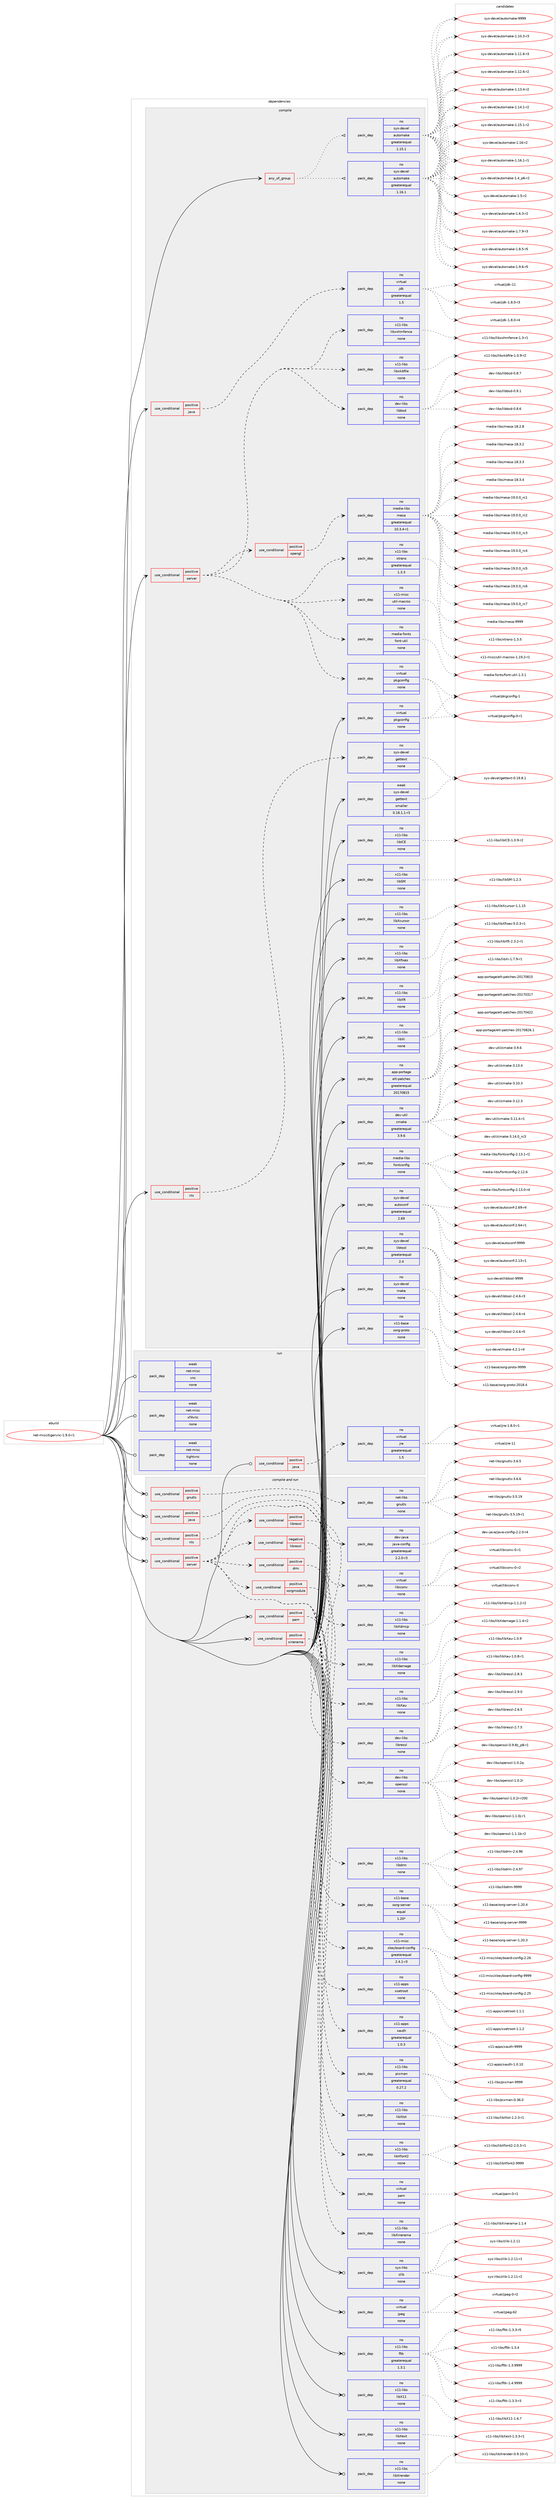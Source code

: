 digraph prolog {

# *************
# Graph options
# *************

newrank=true;
concentrate=true;
compound=true;
graph [rankdir=LR,fontname=Helvetica,fontsize=10,ranksep=1.5];#, ranksep=2.5, nodesep=0.2];
edge  [arrowhead=vee];
node  [fontname=Helvetica,fontsize=10];

# **********
# The ebuild
# **********

subgraph cluster_leftcol {
color=gray;
rank=same;
label=<<i>ebuild</i>>;
id [label="net-misc/tigervnc-1.9.0-r1", color=red, width=4, href="../net-misc/tigervnc-1.9.0-r1.svg"];
}

# ****************
# The dependencies
# ****************

subgraph cluster_midcol {
color=gray;
label=<<i>dependencies</i>>;
subgraph cluster_compile {
fillcolor="#eeeeee";
style=filled;
label=<<i>compile</i>>;
subgraph any26483 {
dependency1673205 [label=<<TABLE BORDER="0" CELLBORDER="1" CELLSPACING="0" CELLPADDING="4"><TR><TD CELLPADDING="10">any_of_group</TD></TR></TABLE>>, shape=none, color=red];subgraph pack1196378 {
dependency1673206 [label=<<TABLE BORDER="0" CELLBORDER="1" CELLSPACING="0" CELLPADDING="4" WIDTH="220"><TR><TD ROWSPAN="6" CELLPADDING="30">pack_dep</TD></TR><TR><TD WIDTH="110">no</TD></TR><TR><TD>sys-devel</TD></TR><TR><TD>automake</TD></TR><TR><TD>greaterequal</TD></TR><TR><TD>1.16.1</TD></TR></TABLE>>, shape=none, color=blue];
}
dependency1673205:e -> dependency1673206:w [weight=20,style="dotted",arrowhead="oinv"];
subgraph pack1196379 {
dependency1673207 [label=<<TABLE BORDER="0" CELLBORDER="1" CELLSPACING="0" CELLPADDING="4" WIDTH="220"><TR><TD ROWSPAN="6" CELLPADDING="30">pack_dep</TD></TR><TR><TD WIDTH="110">no</TD></TR><TR><TD>sys-devel</TD></TR><TR><TD>automake</TD></TR><TR><TD>greaterequal</TD></TR><TR><TD>1.15.1</TD></TR></TABLE>>, shape=none, color=blue];
}
dependency1673205:e -> dependency1673207:w [weight=20,style="dotted",arrowhead="oinv"];
}
id:e -> dependency1673205:w [weight=20,style="solid",arrowhead="vee"];
subgraph cond449514 {
dependency1673208 [label=<<TABLE BORDER="0" CELLBORDER="1" CELLSPACING="0" CELLPADDING="4"><TR><TD ROWSPAN="3" CELLPADDING="10">use_conditional</TD></TR><TR><TD>positive</TD></TR><TR><TD>java</TD></TR></TABLE>>, shape=none, color=red];
subgraph pack1196380 {
dependency1673209 [label=<<TABLE BORDER="0" CELLBORDER="1" CELLSPACING="0" CELLPADDING="4" WIDTH="220"><TR><TD ROWSPAN="6" CELLPADDING="30">pack_dep</TD></TR><TR><TD WIDTH="110">no</TD></TR><TR><TD>virtual</TD></TR><TR><TD>jdk</TD></TR><TR><TD>greaterequal</TD></TR><TR><TD>1.5</TD></TR></TABLE>>, shape=none, color=blue];
}
dependency1673208:e -> dependency1673209:w [weight=20,style="dashed",arrowhead="vee"];
}
id:e -> dependency1673208:w [weight=20,style="solid",arrowhead="vee"];
subgraph cond449515 {
dependency1673210 [label=<<TABLE BORDER="0" CELLBORDER="1" CELLSPACING="0" CELLPADDING="4"><TR><TD ROWSPAN="3" CELLPADDING="10">use_conditional</TD></TR><TR><TD>positive</TD></TR><TR><TD>nls</TD></TR></TABLE>>, shape=none, color=red];
subgraph pack1196381 {
dependency1673211 [label=<<TABLE BORDER="0" CELLBORDER="1" CELLSPACING="0" CELLPADDING="4" WIDTH="220"><TR><TD ROWSPAN="6" CELLPADDING="30">pack_dep</TD></TR><TR><TD WIDTH="110">no</TD></TR><TR><TD>sys-devel</TD></TR><TR><TD>gettext</TD></TR><TR><TD>none</TD></TR><TR><TD></TD></TR></TABLE>>, shape=none, color=blue];
}
dependency1673210:e -> dependency1673211:w [weight=20,style="dashed",arrowhead="vee"];
}
id:e -> dependency1673210:w [weight=20,style="solid",arrowhead="vee"];
subgraph cond449516 {
dependency1673212 [label=<<TABLE BORDER="0" CELLBORDER="1" CELLSPACING="0" CELLPADDING="4"><TR><TD ROWSPAN="3" CELLPADDING="10">use_conditional</TD></TR><TR><TD>positive</TD></TR><TR><TD>server</TD></TR></TABLE>>, shape=none, color=red];
subgraph pack1196382 {
dependency1673213 [label=<<TABLE BORDER="0" CELLBORDER="1" CELLSPACING="0" CELLPADDING="4" WIDTH="220"><TR><TD ROWSPAN="6" CELLPADDING="30">pack_dep</TD></TR><TR><TD WIDTH="110">no</TD></TR><TR><TD>dev-libs</TD></TR><TR><TD>libbsd</TD></TR><TR><TD>none</TD></TR><TR><TD></TD></TR></TABLE>>, shape=none, color=blue];
}
dependency1673212:e -> dependency1673213:w [weight=20,style="dashed",arrowhead="vee"];
subgraph pack1196383 {
dependency1673214 [label=<<TABLE BORDER="0" CELLBORDER="1" CELLSPACING="0" CELLPADDING="4" WIDTH="220"><TR><TD ROWSPAN="6" CELLPADDING="30">pack_dep</TD></TR><TR><TD WIDTH="110">no</TD></TR><TR><TD>x11-libs</TD></TR><TR><TD>libxkbfile</TD></TR><TR><TD>none</TD></TR><TR><TD></TD></TR></TABLE>>, shape=none, color=blue];
}
dependency1673212:e -> dependency1673214:w [weight=20,style="dashed",arrowhead="vee"];
subgraph pack1196384 {
dependency1673215 [label=<<TABLE BORDER="0" CELLBORDER="1" CELLSPACING="0" CELLPADDING="4" WIDTH="220"><TR><TD ROWSPAN="6" CELLPADDING="30">pack_dep</TD></TR><TR><TD WIDTH="110">no</TD></TR><TR><TD>x11-libs</TD></TR><TR><TD>libxshmfence</TD></TR><TR><TD>none</TD></TR><TR><TD></TD></TR></TABLE>>, shape=none, color=blue];
}
dependency1673212:e -> dependency1673215:w [weight=20,style="dashed",arrowhead="vee"];
subgraph pack1196385 {
dependency1673216 [label=<<TABLE BORDER="0" CELLBORDER="1" CELLSPACING="0" CELLPADDING="4" WIDTH="220"><TR><TD ROWSPAN="6" CELLPADDING="30">pack_dep</TD></TR><TR><TD WIDTH="110">no</TD></TR><TR><TD>virtual</TD></TR><TR><TD>pkgconfig</TD></TR><TR><TD>none</TD></TR><TR><TD></TD></TR></TABLE>>, shape=none, color=blue];
}
dependency1673212:e -> dependency1673216:w [weight=20,style="dashed",arrowhead="vee"];
subgraph pack1196386 {
dependency1673217 [label=<<TABLE BORDER="0" CELLBORDER="1" CELLSPACING="0" CELLPADDING="4" WIDTH="220"><TR><TD ROWSPAN="6" CELLPADDING="30">pack_dep</TD></TR><TR><TD WIDTH="110">no</TD></TR><TR><TD>media-fonts</TD></TR><TR><TD>font-util</TD></TR><TR><TD>none</TD></TR><TR><TD></TD></TR></TABLE>>, shape=none, color=blue];
}
dependency1673212:e -> dependency1673217:w [weight=20,style="dashed",arrowhead="vee"];
subgraph pack1196387 {
dependency1673218 [label=<<TABLE BORDER="0" CELLBORDER="1" CELLSPACING="0" CELLPADDING="4" WIDTH="220"><TR><TD ROWSPAN="6" CELLPADDING="30">pack_dep</TD></TR><TR><TD WIDTH="110">no</TD></TR><TR><TD>x11-misc</TD></TR><TR><TD>util-macros</TD></TR><TR><TD>none</TD></TR><TR><TD></TD></TR></TABLE>>, shape=none, color=blue];
}
dependency1673212:e -> dependency1673218:w [weight=20,style="dashed",arrowhead="vee"];
subgraph pack1196388 {
dependency1673219 [label=<<TABLE BORDER="0" CELLBORDER="1" CELLSPACING="0" CELLPADDING="4" WIDTH="220"><TR><TD ROWSPAN="6" CELLPADDING="30">pack_dep</TD></TR><TR><TD WIDTH="110">no</TD></TR><TR><TD>x11-libs</TD></TR><TR><TD>xtrans</TD></TR><TR><TD>greaterequal</TD></TR><TR><TD>1.3.3</TD></TR></TABLE>>, shape=none, color=blue];
}
dependency1673212:e -> dependency1673219:w [weight=20,style="dashed",arrowhead="vee"];
subgraph cond449517 {
dependency1673220 [label=<<TABLE BORDER="0" CELLBORDER="1" CELLSPACING="0" CELLPADDING="4"><TR><TD ROWSPAN="3" CELLPADDING="10">use_conditional</TD></TR><TR><TD>positive</TD></TR><TR><TD>opengl</TD></TR></TABLE>>, shape=none, color=red];
subgraph pack1196389 {
dependency1673221 [label=<<TABLE BORDER="0" CELLBORDER="1" CELLSPACING="0" CELLPADDING="4" WIDTH="220"><TR><TD ROWSPAN="6" CELLPADDING="30">pack_dep</TD></TR><TR><TD WIDTH="110">no</TD></TR><TR><TD>media-libs</TD></TR><TR><TD>mesa</TD></TR><TR><TD>greaterequal</TD></TR><TR><TD>10.3.4-r1</TD></TR></TABLE>>, shape=none, color=blue];
}
dependency1673220:e -> dependency1673221:w [weight=20,style="dashed",arrowhead="vee"];
}
dependency1673212:e -> dependency1673220:w [weight=20,style="dashed",arrowhead="vee"];
}
id:e -> dependency1673212:w [weight=20,style="solid",arrowhead="vee"];
subgraph pack1196390 {
dependency1673222 [label=<<TABLE BORDER="0" CELLBORDER="1" CELLSPACING="0" CELLPADDING="4" WIDTH="220"><TR><TD ROWSPAN="6" CELLPADDING="30">pack_dep</TD></TR><TR><TD WIDTH="110">no</TD></TR><TR><TD>app-portage</TD></TR><TR><TD>elt-patches</TD></TR><TR><TD>greaterequal</TD></TR><TR><TD>20170815</TD></TR></TABLE>>, shape=none, color=blue];
}
id:e -> dependency1673222:w [weight=20,style="solid",arrowhead="vee"];
subgraph pack1196391 {
dependency1673223 [label=<<TABLE BORDER="0" CELLBORDER="1" CELLSPACING="0" CELLPADDING="4" WIDTH="220"><TR><TD ROWSPAN="6" CELLPADDING="30">pack_dep</TD></TR><TR><TD WIDTH="110">no</TD></TR><TR><TD>dev-util</TD></TR><TR><TD>cmake</TD></TR><TR><TD>greaterequal</TD></TR><TR><TD>3.9.6</TD></TR></TABLE>>, shape=none, color=blue];
}
id:e -> dependency1673223:w [weight=20,style="solid",arrowhead="vee"];
subgraph pack1196392 {
dependency1673224 [label=<<TABLE BORDER="0" CELLBORDER="1" CELLSPACING="0" CELLPADDING="4" WIDTH="220"><TR><TD ROWSPAN="6" CELLPADDING="30">pack_dep</TD></TR><TR><TD WIDTH="110">no</TD></TR><TR><TD>media-libs</TD></TR><TR><TD>fontconfig</TD></TR><TR><TD>none</TD></TR><TR><TD></TD></TR></TABLE>>, shape=none, color=blue];
}
id:e -> dependency1673224:w [weight=20,style="solid",arrowhead="vee"];
subgraph pack1196393 {
dependency1673225 [label=<<TABLE BORDER="0" CELLBORDER="1" CELLSPACING="0" CELLPADDING="4" WIDTH="220"><TR><TD ROWSPAN="6" CELLPADDING="30">pack_dep</TD></TR><TR><TD WIDTH="110">no</TD></TR><TR><TD>sys-devel</TD></TR><TR><TD>autoconf</TD></TR><TR><TD>greaterequal</TD></TR><TR><TD>2.69</TD></TR></TABLE>>, shape=none, color=blue];
}
id:e -> dependency1673225:w [weight=20,style="solid",arrowhead="vee"];
subgraph pack1196394 {
dependency1673226 [label=<<TABLE BORDER="0" CELLBORDER="1" CELLSPACING="0" CELLPADDING="4" WIDTH="220"><TR><TD ROWSPAN="6" CELLPADDING="30">pack_dep</TD></TR><TR><TD WIDTH="110">no</TD></TR><TR><TD>sys-devel</TD></TR><TR><TD>libtool</TD></TR><TR><TD>greaterequal</TD></TR><TR><TD>2.4</TD></TR></TABLE>>, shape=none, color=blue];
}
id:e -> dependency1673226:w [weight=20,style="solid",arrowhead="vee"];
subgraph pack1196395 {
dependency1673227 [label=<<TABLE BORDER="0" CELLBORDER="1" CELLSPACING="0" CELLPADDING="4" WIDTH="220"><TR><TD ROWSPAN="6" CELLPADDING="30">pack_dep</TD></TR><TR><TD WIDTH="110">no</TD></TR><TR><TD>sys-devel</TD></TR><TR><TD>make</TD></TR><TR><TD>none</TD></TR><TR><TD></TD></TR></TABLE>>, shape=none, color=blue];
}
id:e -> dependency1673227:w [weight=20,style="solid",arrowhead="vee"];
subgraph pack1196396 {
dependency1673228 [label=<<TABLE BORDER="0" CELLBORDER="1" CELLSPACING="0" CELLPADDING="4" WIDTH="220"><TR><TD ROWSPAN="6" CELLPADDING="30">pack_dep</TD></TR><TR><TD WIDTH="110">no</TD></TR><TR><TD>virtual</TD></TR><TR><TD>pkgconfig</TD></TR><TR><TD>none</TD></TR><TR><TD></TD></TR></TABLE>>, shape=none, color=blue];
}
id:e -> dependency1673228:w [weight=20,style="solid",arrowhead="vee"];
subgraph pack1196397 {
dependency1673229 [label=<<TABLE BORDER="0" CELLBORDER="1" CELLSPACING="0" CELLPADDING="4" WIDTH="220"><TR><TD ROWSPAN="6" CELLPADDING="30">pack_dep</TD></TR><TR><TD WIDTH="110">no</TD></TR><TR><TD>x11-base</TD></TR><TR><TD>xorg-proto</TD></TR><TR><TD>none</TD></TR><TR><TD></TD></TR></TABLE>>, shape=none, color=blue];
}
id:e -> dependency1673229:w [weight=20,style="solid",arrowhead="vee"];
subgraph pack1196398 {
dependency1673230 [label=<<TABLE BORDER="0" CELLBORDER="1" CELLSPACING="0" CELLPADDING="4" WIDTH="220"><TR><TD ROWSPAN="6" CELLPADDING="30">pack_dep</TD></TR><TR><TD WIDTH="110">no</TD></TR><TR><TD>x11-libs</TD></TR><TR><TD>libICE</TD></TR><TR><TD>none</TD></TR><TR><TD></TD></TR></TABLE>>, shape=none, color=blue];
}
id:e -> dependency1673230:w [weight=20,style="solid",arrowhead="vee"];
subgraph pack1196399 {
dependency1673231 [label=<<TABLE BORDER="0" CELLBORDER="1" CELLSPACING="0" CELLPADDING="4" WIDTH="220"><TR><TD ROWSPAN="6" CELLPADDING="30">pack_dep</TD></TR><TR><TD WIDTH="110">no</TD></TR><TR><TD>x11-libs</TD></TR><TR><TD>libSM</TD></TR><TR><TD>none</TD></TR><TR><TD></TD></TR></TABLE>>, shape=none, color=blue];
}
id:e -> dependency1673231:w [weight=20,style="solid",arrowhead="vee"];
subgraph pack1196400 {
dependency1673232 [label=<<TABLE BORDER="0" CELLBORDER="1" CELLSPACING="0" CELLPADDING="4" WIDTH="220"><TR><TD ROWSPAN="6" CELLPADDING="30">pack_dep</TD></TR><TR><TD WIDTH="110">no</TD></TR><TR><TD>x11-libs</TD></TR><TR><TD>libXcursor</TD></TR><TR><TD>none</TD></TR><TR><TD></TD></TR></TABLE>>, shape=none, color=blue];
}
id:e -> dependency1673232:w [weight=20,style="solid",arrowhead="vee"];
subgraph pack1196401 {
dependency1673233 [label=<<TABLE BORDER="0" CELLBORDER="1" CELLSPACING="0" CELLPADDING="4" WIDTH="220"><TR><TD ROWSPAN="6" CELLPADDING="30">pack_dep</TD></TR><TR><TD WIDTH="110">no</TD></TR><TR><TD>x11-libs</TD></TR><TR><TD>libXfixes</TD></TR><TR><TD>none</TD></TR><TR><TD></TD></TR></TABLE>>, shape=none, color=blue];
}
id:e -> dependency1673233:w [weight=20,style="solid",arrowhead="vee"];
subgraph pack1196402 {
dependency1673234 [label=<<TABLE BORDER="0" CELLBORDER="1" CELLSPACING="0" CELLPADDING="4" WIDTH="220"><TR><TD ROWSPAN="6" CELLPADDING="30">pack_dep</TD></TR><TR><TD WIDTH="110">no</TD></TR><TR><TD>x11-libs</TD></TR><TR><TD>libXft</TD></TR><TR><TD>none</TD></TR><TR><TD></TD></TR></TABLE>>, shape=none, color=blue];
}
id:e -> dependency1673234:w [weight=20,style="solid",arrowhead="vee"];
subgraph pack1196403 {
dependency1673235 [label=<<TABLE BORDER="0" CELLBORDER="1" CELLSPACING="0" CELLPADDING="4" WIDTH="220"><TR><TD ROWSPAN="6" CELLPADDING="30">pack_dep</TD></TR><TR><TD WIDTH="110">no</TD></TR><TR><TD>x11-libs</TD></TR><TR><TD>libXi</TD></TR><TR><TD>none</TD></TR><TR><TD></TD></TR></TABLE>>, shape=none, color=blue];
}
id:e -> dependency1673235:w [weight=20,style="solid",arrowhead="vee"];
subgraph pack1196404 {
dependency1673236 [label=<<TABLE BORDER="0" CELLBORDER="1" CELLSPACING="0" CELLPADDING="4" WIDTH="220"><TR><TD ROWSPAN="6" CELLPADDING="30">pack_dep</TD></TR><TR><TD WIDTH="110">weak</TD></TR><TR><TD>sys-devel</TD></TR><TR><TD>gettext</TD></TR><TR><TD>smaller</TD></TR><TR><TD>0.18.1.1-r3</TD></TR></TABLE>>, shape=none, color=blue];
}
id:e -> dependency1673236:w [weight=20,style="solid",arrowhead="vee"];
}
subgraph cluster_compileandrun {
fillcolor="#eeeeee";
style=filled;
label=<<i>compile and run</i>>;
subgraph cond449518 {
dependency1673237 [label=<<TABLE BORDER="0" CELLBORDER="1" CELLSPACING="0" CELLPADDING="4"><TR><TD ROWSPAN="3" CELLPADDING="10">use_conditional</TD></TR><TR><TD>positive</TD></TR><TR><TD>gnutls</TD></TR></TABLE>>, shape=none, color=red];
subgraph pack1196405 {
dependency1673238 [label=<<TABLE BORDER="0" CELLBORDER="1" CELLSPACING="0" CELLPADDING="4" WIDTH="220"><TR><TD ROWSPAN="6" CELLPADDING="30">pack_dep</TD></TR><TR><TD WIDTH="110">no</TD></TR><TR><TD>net-libs</TD></TR><TR><TD>gnutls</TD></TR><TR><TD>none</TD></TR><TR><TD></TD></TR></TABLE>>, shape=none, color=blue];
}
dependency1673237:e -> dependency1673238:w [weight=20,style="dashed",arrowhead="vee"];
}
id:e -> dependency1673237:w [weight=20,style="solid",arrowhead="odotvee"];
subgraph cond449519 {
dependency1673239 [label=<<TABLE BORDER="0" CELLBORDER="1" CELLSPACING="0" CELLPADDING="4"><TR><TD ROWSPAN="3" CELLPADDING="10">use_conditional</TD></TR><TR><TD>positive</TD></TR><TR><TD>java</TD></TR></TABLE>>, shape=none, color=red];
subgraph pack1196406 {
dependency1673240 [label=<<TABLE BORDER="0" CELLBORDER="1" CELLSPACING="0" CELLPADDING="4" WIDTH="220"><TR><TD ROWSPAN="6" CELLPADDING="30">pack_dep</TD></TR><TR><TD WIDTH="110">no</TD></TR><TR><TD>dev-java</TD></TR><TR><TD>java-config</TD></TR><TR><TD>greaterequal</TD></TR><TR><TD>2.2.0-r3</TD></TR></TABLE>>, shape=none, color=blue];
}
dependency1673239:e -> dependency1673240:w [weight=20,style="dashed",arrowhead="vee"];
}
id:e -> dependency1673239:w [weight=20,style="solid",arrowhead="odotvee"];
subgraph cond449520 {
dependency1673241 [label=<<TABLE BORDER="0" CELLBORDER="1" CELLSPACING="0" CELLPADDING="4"><TR><TD ROWSPAN="3" CELLPADDING="10">use_conditional</TD></TR><TR><TD>positive</TD></TR><TR><TD>nls</TD></TR></TABLE>>, shape=none, color=red];
subgraph pack1196407 {
dependency1673242 [label=<<TABLE BORDER="0" CELLBORDER="1" CELLSPACING="0" CELLPADDING="4" WIDTH="220"><TR><TD ROWSPAN="6" CELLPADDING="30">pack_dep</TD></TR><TR><TD WIDTH="110">no</TD></TR><TR><TD>virtual</TD></TR><TR><TD>libiconv</TD></TR><TR><TD>none</TD></TR><TR><TD></TD></TR></TABLE>>, shape=none, color=blue];
}
dependency1673241:e -> dependency1673242:w [weight=20,style="dashed",arrowhead="vee"];
}
id:e -> dependency1673241:w [weight=20,style="solid",arrowhead="odotvee"];
subgraph cond449521 {
dependency1673243 [label=<<TABLE BORDER="0" CELLBORDER="1" CELLSPACING="0" CELLPADDING="4"><TR><TD ROWSPAN="3" CELLPADDING="10">use_conditional</TD></TR><TR><TD>positive</TD></TR><TR><TD>pam</TD></TR></TABLE>>, shape=none, color=red];
subgraph pack1196408 {
dependency1673244 [label=<<TABLE BORDER="0" CELLBORDER="1" CELLSPACING="0" CELLPADDING="4" WIDTH="220"><TR><TD ROWSPAN="6" CELLPADDING="30">pack_dep</TD></TR><TR><TD WIDTH="110">no</TD></TR><TR><TD>virtual</TD></TR><TR><TD>pam</TD></TR><TR><TD>none</TD></TR><TR><TD></TD></TR></TABLE>>, shape=none, color=blue];
}
dependency1673243:e -> dependency1673244:w [weight=20,style="dashed",arrowhead="vee"];
}
id:e -> dependency1673243:w [weight=20,style="solid",arrowhead="odotvee"];
subgraph cond449522 {
dependency1673245 [label=<<TABLE BORDER="0" CELLBORDER="1" CELLSPACING="0" CELLPADDING="4"><TR><TD ROWSPAN="3" CELLPADDING="10">use_conditional</TD></TR><TR><TD>positive</TD></TR><TR><TD>server</TD></TR></TABLE>>, shape=none, color=red];
subgraph pack1196409 {
dependency1673246 [label=<<TABLE BORDER="0" CELLBORDER="1" CELLSPACING="0" CELLPADDING="4" WIDTH="220"><TR><TD ROWSPAN="6" CELLPADDING="30">pack_dep</TD></TR><TR><TD WIDTH="110">no</TD></TR><TR><TD>x11-libs</TD></TR><TR><TD>libXau</TD></TR><TR><TD>none</TD></TR><TR><TD></TD></TR></TABLE>>, shape=none, color=blue];
}
dependency1673245:e -> dependency1673246:w [weight=20,style="dashed",arrowhead="vee"];
subgraph pack1196410 {
dependency1673247 [label=<<TABLE BORDER="0" CELLBORDER="1" CELLSPACING="0" CELLPADDING="4" WIDTH="220"><TR><TD ROWSPAN="6" CELLPADDING="30">pack_dep</TD></TR><TR><TD WIDTH="110">no</TD></TR><TR><TD>x11-libs</TD></TR><TR><TD>libXdamage</TD></TR><TR><TD>none</TD></TR><TR><TD></TD></TR></TABLE>>, shape=none, color=blue];
}
dependency1673245:e -> dependency1673247:w [weight=20,style="dashed",arrowhead="vee"];
subgraph pack1196411 {
dependency1673248 [label=<<TABLE BORDER="0" CELLBORDER="1" CELLSPACING="0" CELLPADDING="4" WIDTH="220"><TR><TD ROWSPAN="6" CELLPADDING="30">pack_dep</TD></TR><TR><TD WIDTH="110">no</TD></TR><TR><TD>x11-libs</TD></TR><TR><TD>libXdmcp</TD></TR><TR><TD>none</TD></TR><TR><TD></TD></TR></TABLE>>, shape=none, color=blue];
}
dependency1673245:e -> dependency1673248:w [weight=20,style="dashed",arrowhead="vee"];
subgraph pack1196412 {
dependency1673249 [label=<<TABLE BORDER="0" CELLBORDER="1" CELLSPACING="0" CELLPADDING="4" WIDTH="220"><TR><TD ROWSPAN="6" CELLPADDING="30">pack_dep</TD></TR><TR><TD WIDTH="110">no</TD></TR><TR><TD>x11-libs</TD></TR><TR><TD>libXfont2</TD></TR><TR><TD>none</TD></TR><TR><TD></TD></TR></TABLE>>, shape=none, color=blue];
}
dependency1673245:e -> dependency1673249:w [weight=20,style="dashed",arrowhead="vee"];
subgraph pack1196413 {
dependency1673250 [label=<<TABLE BORDER="0" CELLBORDER="1" CELLSPACING="0" CELLPADDING="4" WIDTH="220"><TR><TD ROWSPAN="6" CELLPADDING="30">pack_dep</TD></TR><TR><TD WIDTH="110">no</TD></TR><TR><TD>x11-libs</TD></TR><TR><TD>libXtst</TD></TR><TR><TD>none</TD></TR><TR><TD></TD></TR></TABLE>>, shape=none, color=blue];
}
dependency1673245:e -> dependency1673250:w [weight=20,style="dashed",arrowhead="vee"];
subgraph pack1196414 {
dependency1673251 [label=<<TABLE BORDER="0" CELLBORDER="1" CELLSPACING="0" CELLPADDING="4" WIDTH="220"><TR><TD ROWSPAN="6" CELLPADDING="30">pack_dep</TD></TR><TR><TD WIDTH="110">no</TD></TR><TR><TD>x11-libs</TD></TR><TR><TD>pixman</TD></TR><TR><TD>greaterequal</TD></TR><TR><TD>0.27.2</TD></TR></TABLE>>, shape=none, color=blue];
}
dependency1673245:e -> dependency1673251:w [weight=20,style="dashed",arrowhead="vee"];
subgraph pack1196415 {
dependency1673252 [label=<<TABLE BORDER="0" CELLBORDER="1" CELLSPACING="0" CELLPADDING="4" WIDTH="220"><TR><TD ROWSPAN="6" CELLPADDING="30">pack_dep</TD></TR><TR><TD WIDTH="110">no</TD></TR><TR><TD>x11-apps</TD></TR><TR><TD>xauth</TD></TR><TR><TD>greaterequal</TD></TR><TR><TD>1.0.3</TD></TR></TABLE>>, shape=none, color=blue];
}
dependency1673245:e -> dependency1673252:w [weight=20,style="dashed",arrowhead="vee"];
subgraph pack1196416 {
dependency1673253 [label=<<TABLE BORDER="0" CELLBORDER="1" CELLSPACING="0" CELLPADDING="4" WIDTH="220"><TR><TD ROWSPAN="6" CELLPADDING="30">pack_dep</TD></TR><TR><TD WIDTH="110">no</TD></TR><TR><TD>x11-apps</TD></TR><TR><TD>xsetroot</TD></TR><TR><TD>none</TD></TR><TR><TD></TD></TR></TABLE>>, shape=none, color=blue];
}
dependency1673245:e -> dependency1673253:w [weight=20,style="dashed",arrowhead="vee"];
subgraph pack1196417 {
dependency1673254 [label=<<TABLE BORDER="0" CELLBORDER="1" CELLSPACING="0" CELLPADDING="4" WIDTH="220"><TR><TD ROWSPAN="6" CELLPADDING="30">pack_dep</TD></TR><TR><TD WIDTH="110">no</TD></TR><TR><TD>x11-misc</TD></TR><TR><TD>xkeyboard-config</TD></TR><TR><TD>greaterequal</TD></TR><TR><TD>2.4.1-r3</TD></TR></TABLE>>, shape=none, color=blue];
}
dependency1673245:e -> dependency1673254:w [weight=20,style="dashed",arrowhead="vee"];
subgraph cond449523 {
dependency1673255 [label=<<TABLE BORDER="0" CELLBORDER="1" CELLSPACING="0" CELLPADDING="4"><TR><TD ROWSPAN="3" CELLPADDING="10">use_conditional</TD></TR><TR><TD>positive</TD></TR><TR><TD>xorgmodule</TD></TR></TABLE>>, shape=none, color=red];
subgraph pack1196418 {
dependency1673256 [label=<<TABLE BORDER="0" CELLBORDER="1" CELLSPACING="0" CELLPADDING="4" WIDTH="220"><TR><TD ROWSPAN="6" CELLPADDING="30">pack_dep</TD></TR><TR><TD WIDTH="110">no</TD></TR><TR><TD>x11-base</TD></TR><TR><TD>xorg-server</TD></TR><TR><TD>equal</TD></TR><TR><TD>1.20*</TD></TR></TABLE>>, shape=none, color=blue];
}
dependency1673255:e -> dependency1673256:w [weight=20,style="dashed",arrowhead="vee"];
}
dependency1673245:e -> dependency1673255:w [weight=20,style="dashed",arrowhead="vee"];
subgraph cond449524 {
dependency1673257 [label=<<TABLE BORDER="0" CELLBORDER="1" CELLSPACING="0" CELLPADDING="4"><TR><TD ROWSPAN="3" CELLPADDING="10">use_conditional</TD></TR><TR><TD>positive</TD></TR><TR><TD>drm</TD></TR></TABLE>>, shape=none, color=red];
subgraph pack1196419 {
dependency1673258 [label=<<TABLE BORDER="0" CELLBORDER="1" CELLSPACING="0" CELLPADDING="4" WIDTH="220"><TR><TD ROWSPAN="6" CELLPADDING="30">pack_dep</TD></TR><TR><TD WIDTH="110">no</TD></TR><TR><TD>x11-libs</TD></TR><TR><TD>libdrm</TD></TR><TR><TD>none</TD></TR><TR><TD></TD></TR></TABLE>>, shape=none, color=blue];
}
dependency1673257:e -> dependency1673258:w [weight=20,style="dashed",arrowhead="vee"];
}
dependency1673245:e -> dependency1673257:w [weight=20,style="dashed",arrowhead="vee"];
subgraph cond449525 {
dependency1673259 [label=<<TABLE BORDER="0" CELLBORDER="1" CELLSPACING="0" CELLPADDING="4"><TR><TD ROWSPAN="3" CELLPADDING="10">use_conditional</TD></TR><TR><TD>negative</TD></TR><TR><TD>libressl</TD></TR></TABLE>>, shape=none, color=red];
subgraph pack1196420 {
dependency1673260 [label=<<TABLE BORDER="0" CELLBORDER="1" CELLSPACING="0" CELLPADDING="4" WIDTH="220"><TR><TD ROWSPAN="6" CELLPADDING="30">pack_dep</TD></TR><TR><TD WIDTH="110">no</TD></TR><TR><TD>dev-libs</TD></TR><TR><TD>openssl</TD></TR><TR><TD>none</TD></TR><TR><TD></TD></TR></TABLE>>, shape=none, color=blue];
}
dependency1673259:e -> dependency1673260:w [weight=20,style="dashed",arrowhead="vee"];
}
dependency1673245:e -> dependency1673259:w [weight=20,style="dashed",arrowhead="vee"];
subgraph cond449526 {
dependency1673261 [label=<<TABLE BORDER="0" CELLBORDER="1" CELLSPACING="0" CELLPADDING="4"><TR><TD ROWSPAN="3" CELLPADDING="10">use_conditional</TD></TR><TR><TD>positive</TD></TR><TR><TD>libressl</TD></TR></TABLE>>, shape=none, color=red];
subgraph pack1196421 {
dependency1673262 [label=<<TABLE BORDER="0" CELLBORDER="1" CELLSPACING="0" CELLPADDING="4" WIDTH="220"><TR><TD ROWSPAN="6" CELLPADDING="30">pack_dep</TD></TR><TR><TD WIDTH="110">no</TD></TR><TR><TD>dev-libs</TD></TR><TR><TD>libressl</TD></TR><TR><TD>none</TD></TR><TR><TD></TD></TR></TABLE>>, shape=none, color=blue];
}
dependency1673261:e -> dependency1673262:w [weight=20,style="dashed",arrowhead="vee"];
}
dependency1673245:e -> dependency1673261:w [weight=20,style="dashed",arrowhead="vee"];
}
id:e -> dependency1673245:w [weight=20,style="solid",arrowhead="odotvee"];
subgraph cond449527 {
dependency1673263 [label=<<TABLE BORDER="0" CELLBORDER="1" CELLSPACING="0" CELLPADDING="4"><TR><TD ROWSPAN="3" CELLPADDING="10">use_conditional</TD></TR><TR><TD>positive</TD></TR><TR><TD>xinerama</TD></TR></TABLE>>, shape=none, color=red];
subgraph pack1196422 {
dependency1673264 [label=<<TABLE BORDER="0" CELLBORDER="1" CELLSPACING="0" CELLPADDING="4" WIDTH="220"><TR><TD ROWSPAN="6" CELLPADDING="30">pack_dep</TD></TR><TR><TD WIDTH="110">no</TD></TR><TR><TD>x11-libs</TD></TR><TR><TD>libXinerama</TD></TR><TR><TD>none</TD></TR><TR><TD></TD></TR></TABLE>>, shape=none, color=blue];
}
dependency1673263:e -> dependency1673264:w [weight=20,style="dashed",arrowhead="vee"];
}
id:e -> dependency1673263:w [weight=20,style="solid",arrowhead="odotvee"];
subgraph pack1196423 {
dependency1673265 [label=<<TABLE BORDER="0" CELLBORDER="1" CELLSPACING="0" CELLPADDING="4" WIDTH="220"><TR><TD ROWSPAN="6" CELLPADDING="30">pack_dep</TD></TR><TR><TD WIDTH="110">no</TD></TR><TR><TD>sys-libs</TD></TR><TR><TD>zlib</TD></TR><TR><TD>none</TD></TR><TR><TD></TD></TR></TABLE>>, shape=none, color=blue];
}
id:e -> dependency1673265:w [weight=20,style="solid",arrowhead="odotvee"];
subgraph pack1196424 {
dependency1673266 [label=<<TABLE BORDER="0" CELLBORDER="1" CELLSPACING="0" CELLPADDING="4" WIDTH="220"><TR><TD ROWSPAN="6" CELLPADDING="30">pack_dep</TD></TR><TR><TD WIDTH="110">no</TD></TR><TR><TD>virtual</TD></TR><TR><TD>jpeg</TD></TR><TR><TD>none</TD></TR><TR><TD></TD></TR></TABLE>>, shape=none, color=blue];
}
id:e -> dependency1673266:w [weight=20,style="solid",arrowhead="odotvee"];
subgraph pack1196425 {
dependency1673267 [label=<<TABLE BORDER="0" CELLBORDER="1" CELLSPACING="0" CELLPADDING="4" WIDTH="220"><TR><TD ROWSPAN="6" CELLPADDING="30">pack_dep</TD></TR><TR><TD WIDTH="110">no</TD></TR><TR><TD>x11-libs</TD></TR><TR><TD>fltk</TD></TR><TR><TD>greaterequal</TD></TR><TR><TD>1.3.1</TD></TR></TABLE>>, shape=none, color=blue];
}
id:e -> dependency1673267:w [weight=20,style="solid",arrowhead="odotvee"];
subgraph pack1196426 {
dependency1673268 [label=<<TABLE BORDER="0" CELLBORDER="1" CELLSPACING="0" CELLPADDING="4" WIDTH="220"><TR><TD ROWSPAN="6" CELLPADDING="30">pack_dep</TD></TR><TR><TD WIDTH="110">no</TD></TR><TR><TD>x11-libs</TD></TR><TR><TD>libX11</TD></TR><TR><TD>none</TD></TR><TR><TD></TD></TR></TABLE>>, shape=none, color=blue];
}
id:e -> dependency1673268:w [weight=20,style="solid",arrowhead="odotvee"];
subgraph pack1196427 {
dependency1673269 [label=<<TABLE BORDER="0" CELLBORDER="1" CELLSPACING="0" CELLPADDING="4" WIDTH="220"><TR><TD ROWSPAN="6" CELLPADDING="30">pack_dep</TD></TR><TR><TD WIDTH="110">no</TD></TR><TR><TD>x11-libs</TD></TR><TR><TD>libXext</TD></TR><TR><TD>none</TD></TR><TR><TD></TD></TR></TABLE>>, shape=none, color=blue];
}
id:e -> dependency1673269:w [weight=20,style="solid",arrowhead="odotvee"];
subgraph pack1196428 {
dependency1673270 [label=<<TABLE BORDER="0" CELLBORDER="1" CELLSPACING="0" CELLPADDING="4" WIDTH="220"><TR><TD ROWSPAN="6" CELLPADDING="30">pack_dep</TD></TR><TR><TD WIDTH="110">no</TD></TR><TR><TD>x11-libs</TD></TR><TR><TD>libXrender</TD></TR><TR><TD>none</TD></TR><TR><TD></TD></TR></TABLE>>, shape=none, color=blue];
}
id:e -> dependency1673270:w [weight=20,style="solid",arrowhead="odotvee"];
}
subgraph cluster_run {
fillcolor="#eeeeee";
style=filled;
label=<<i>run</i>>;
subgraph cond449528 {
dependency1673271 [label=<<TABLE BORDER="0" CELLBORDER="1" CELLSPACING="0" CELLPADDING="4"><TR><TD ROWSPAN="3" CELLPADDING="10">use_conditional</TD></TR><TR><TD>positive</TD></TR><TR><TD>java</TD></TR></TABLE>>, shape=none, color=red];
subgraph pack1196429 {
dependency1673272 [label=<<TABLE BORDER="0" CELLBORDER="1" CELLSPACING="0" CELLPADDING="4" WIDTH="220"><TR><TD ROWSPAN="6" CELLPADDING="30">pack_dep</TD></TR><TR><TD WIDTH="110">no</TD></TR><TR><TD>virtual</TD></TR><TR><TD>jre</TD></TR><TR><TD>greaterequal</TD></TR><TR><TD>1.5</TD></TR></TABLE>>, shape=none, color=blue];
}
dependency1673271:e -> dependency1673272:w [weight=20,style="dashed",arrowhead="vee"];
}
id:e -> dependency1673271:w [weight=20,style="solid",arrowhead="odot"];
subgraph pack1196430 {
dependency1673273 [label=<<TABLE BORDER="0" CELLBORDER="1" CELLSPACING="0" CELLPADDING="4" WIDTH="220"><TR><TD ROWSPAN="6" CELLPADDING="30">pack_dep</TD></TR><TR><TD WIDTH="110">weak</TD></TR><TR><TD>net-misc</TD></TR><TR><TD>tightvnc</TD></TR><TR><TD>none</TD></TR><TR><TD></TD></TR></TABLE>>, shape=none, color=blue];
}
id:e -> dependency1673273:w [weight=20,style="solid",arrowhead="odot"];
subgraph pack1196431 {
dependency1673274 [label=<<TABLE BORDER="0" CELLBORDER="1" CELLSPACING="0" CELLPADDING="4" WIDTH="220"><TR><TD ROWSPAN="6" CELLPADDING="30">pack_dep</TD></TR><TR><TD WIDTH="110">weak</TD></TR><TR><TD>net-misc</TD></TR><TR><TD>vnc</TD></TR><TR><TD>none</TD></TR><TR><TD></TD></TR></TABLE>>, shape=none, color=blue];
}
id:e -> dependency1673274:w [weight=20,style="solid",arrowhead="odot"];
subgraph pack1196432 {
dependency1673275 [label=<<TABLE BORDER="0" CELLBORDER="1" CELLSPACING="0" CELLPADDING="4" WIDTH="220"><TR><TD ROWSPAN="6" CELLPADDING="30">pack_dep</TD></TR><TR><TD WIDTH="110">weak</TD></TR><TR><TD>net-misc</TD></TR><TR><TD>xf4vnc</TD></TR><TR><TD>none</TD></TR><TR><TD></TD></TR></TABLE>>, shape=none, color=blue];
}
id:e -> dependency1673275:w [weight=20,style="solid",arrowhead="odot"];
}
}

# **************
# The candidates
# **************

subgraph cluster_choices {
rank=same;
color=gray;
label=<<i>candidates</i>>;

subgraph choice1196378 {
color=black;
nodesep=1;
choice11512111545100101118101108479711711611110997107101454946494846514511451 [label="sys-devel/automake-1.10.3-r3", color=red, width=4,href="../sys-devel/automake-1.10.3-r3.svg"];
choice11512111545100101118101108479711711611110997107101454946494946544511451 [label="sys-devel/automake-1.11.6-r3", color=red, width=4,href="../sys-devel/automake-1.11.6-r3.svg"];
choice11512111545100101118101108479711711611110997107101454946495046544511450 [label="sys-devel/automake-1.12.6-r2", color=red, width=4,href="../sys-devel/automake-1.12.6-r2.svg"];
choice11512111545100101118101108479711711611110997107101454946495146524511450 [label="sys-devel/automake-1.13.4-r2", color=red, width=4,href="../sys-devel/automake-1.13.4-r2.svg"];
choice11512111545100101118101108479711711611110997107101454946495246494511450 [label="sys-devel/automake-1.14.1-r2", color=red, width=4,href="../sys-devel/automake-1.14.1-r2.svg"];
choice11512111545100101118101108479711711611110997107101454946495346494511450 [label="sys-devel/automake-1.15.1-r2", color=red, width=4,href="../sys-devel/automake-1.15.1-r2.svg"];
choice1151211154510010111810110847971171161111099710710145494649544511450 [label="sys-devel/automake-1.16-r2", color=red, width=4,href="../sys-devel/automake-1.16-r2.svg"];
choice11512111545100101118101108479711711611110997107101454946495446494511449 [label="sys-devel/automake-1.16.1-r1", color=red, width=4,href="../sys-devel/automake-1.16.1-r1.svg"];
choice115121115451001011181011084797117116111109971071014549465295112544511450 [label="sys-devel/automake-1.4_p6-r2", color=red, width=4,href="../sys-devel/automake-1.4_p6-r2.svg"];
choice11512111545100101118101108479711711611110997107101454946534511450 [label="sys-devel/automake-1.5-r2", color=red, width=4,href="../sys-devel/automake-1.5-r2.svg"];
choice115121115451001011181011084797117116111109971071014549465446514511450 [label="sys-devel/automake-1.6.3-r2", color=red, width=4,href="../sys-devel/automake-1.6.3-r2.svg"];
choice115121115451001011181011084797117116111109971071014549465546574511451 [label="sys-devel/automake-1.7.9-r3", color=red, width=4,href="../sys-devel/automake-1.7.9-r3.svg"];
choice115121115451001011181011084797117116111109971071014549465646534511453 [label="sys-devel/automake-1.8.5-r5", color=red, width=4,href="../sys-devel/automake-1.8.5-r5.svg"];
choice115121115451001011181011084797117116111109971071014549465746544511453 [label="sys-devel/automake-1.9.6-r5", color=red, width=4,href="../sys-devel/automake-1.9.6-r5.svg"];
choice115121115451001011181011084797117116111109971071014557575757 [label="sys-devel/automake-9999", color=red, width=4,href="../sys-devel/automake-9999.svg"];
dependency1673206:e -> choice11512111545100101118101108479711711611110997107101454946494846514511451:w [style=dotted,weight="100"];
dependency1673206:e -> choice11512111545100101118101108479711711611110997107101454946494946544511451:w [style=dotted,weight="100"];
dependency1673206:e -> choice11512111545100101118101108479711711611110997107101454946495046544511450:w [style=dotted,weight="100"];
dependency1673206:e -> choice11512111545100101118101108479711711611110997107101454946495146524511450:w [style=dotted,weight="100"];
dependency1673206:e -> choice11512111545100101118101108479711711611110997107101454946495246494511450:w [style=dotted,weight="100"];
dependency1673206:e -> choice11512111545100101118101108479711711611110997107101454946495346494511450:w [style=dotted,weight="100"];
dependency1673206:e -> choice1151211154510010111810110847971171161111099710710145494649544511450:w [style=dotted,weight="100"];
dependency1673206:e -> choice11512111545100101118101108479711711611110997107101454946495446494511449:w [style=dotted,weight="100"];
dependency1673206:e -> choice115121115451001011181011084797117116111109971071014549465295112544511450:w [style=dotted,weight="100"];
dependency1673206:e -> choice11512111545100101118101108479711711611110997107101454946534511450:w [style=dotted,weight="100"];
dependency1673206:e -> choice115121115451001011181011084797117116111109971071014549465446514511450:w [style=dotted,weight="100"];
dependency1673206:e -> choice115121115451001011181011084797117116111109971071014549465546574511451:w [style=dotted,weight="100"];
dependency1673206:e -> choice115121115451001011181011084797117116111109971071014549465646534511453:w [style=dotted,weight="100"];
dependency1673206:e -> choice115121115451001011181011084797117116111109971071014549465746544511453:w [style=dotted,weight="100"];
dependency1673206:e -> choice115121115451001011181011084797117116111109971071014557575757:w [style=dotted,weight="100"];
}
subgraph choice1196379 {
color=black;
nodesep=1;
choice11512111545100101118101108479711711611110997107101454946494846514511451 [label="sys-devel/automake-1.10.3-r3", color=red, width=4,href="../sys-devel/automake-1.10.3-r3.svg"];
choice11512111545100101118101108479711711611110997107101454946494946544511451 [label="sys-devel/automake-1.11.6-r3", color=red, width=4,href="../sys-devel/automake-1.11.6-r3.svg"];
choice11512111545100101118101108479711711611110997107101454946495046544511450 [label="sys-devel/automake-1.12.6-r2", color=red, width=4,href="../sys-devel/automake-1.12.6-r2.svg"];
choice11512111545100101118101108479711711611110997107101454946495146524511450 [label="sys-devel/automake-1.13.4-r2", color=red, width=4,href="../sys-devel/automake-1.13.4-r2.svg"];
choice11512111545100101118101108479711711611110997107101454946495246494511450 [label="sys-devel/automake-1.14.1-r2", color=red, width=4,href="../sys-devel/automake-1.14.1-r2.svg"];
choice11512111545100101118101108479711711611110997107101454946495346494511450 [label="sys-devel/automake-1.15.1-r2", color=red, width=4,href="../sys-devel/automake-1.15.1-r2.svg"];
choice1151211154510010111810110847971171161111099710710145494649544511450 [label="sys-devel/automake-1.16-r2", color=red, width=4,href="../sys-devel/automake-1.16-r2.svg"];
choice11512111545100101118101108479711711611110997107101454946495446494511449 [label="sys-devel/automake-1.16.1-r1", color=red, width=4,href="../sys-devel/automake-1.16.1-r1.svg"];
choice115121115451001011181011084797117116111109971071014549465295112544511450 [label="sys-devel/automake-1.4_p6-r2", color=red, width=4,href="../sys-devel/automake-1.4_p6-r2.svg"];
choice11512111545100101118101108479711711611110997107101454946534511450 [label="sys-devel/automake-1.5-r2", color=red, width=4,href="../sys-devel/automake-1.5-r2.svg"];
choice115121115451001011181011084797117116111109971071014549465446514511450 [label="sys-devel/automake-1.6.3-r2", color=red, width=4,href="../sys-devel/automake-1.6.3-r2.svg"];
choice115121115451001011181011084797117116111109971071014549465546574511451 [label="sys-devel/automake-1.7.9-r3", color=red, width=4,href="../sys-devel/automake-1.7.9-r3.svg"];
choice115121115451001011181011084797117116111109971071014549465646534511453 [label="sys-devel/automake-1.8.5-r5", color=red, width=4,href="../sys-devel/automake-1.8.5-r5.svg"];
choice115121115451001011181011084797117116111109971071014549465746544511453 [label="sys-devel/automake-1.9.6-r5", color=red, width=4,href="../sys-devel/automake-1.9.6-r5.svg"];
choice115121115451001011181011084797117116111109971071014557575757 [label="sys-devel/automake-9999", color=red, width=4,href="../sys-devel/automake-9999.svg"];
dependency1673207:e -> choice11512111545100101118101108479711711611110997107101454946494846514511451:w [style=dotted,weight="100"];
dependency1673207:e -> choice11512111545100101118101108479711711611110997107101454946494946544511451:w [style=dotted,weight="100"];
dependency1673207:e -> choice11512111545100101118101108479711711611110997107101454946495046544511450:w [style=dotted,weight="100"];
dependency1673207:e -> choice11512111545100101118101108479711711611110997107101454946495146524511450:w [style=dotted,weight="100"];
dependency1673207:e -> choice11512111545100101118101108479711711611110997107101454946495246494511450:w [style=dotted,weight="100"];
dependency1673207:e -> choice11512111545100101118101108479711711611110997107101454946495346494511450:w [style=dotted,weight="100"];
dependency1673207:e -> choice1151211154510010111810110847971171161111099710710145494649544511450:w [style=dotted,weight="100"];
dependency1673207:e -> choice11512111545100101118101108479711711611110997107101454946495446494511449:w [style=dotted,weight="100"];
dependency1673207:e -> choice115121115451001011181011084797117116111109971071014549465295112544511450:w [style=dotted,weight="100"];
dependency1673207:e -> choice11512111545100101118101108479711711611110997107101454946534511450:w [style=dotted,weight="100"];
dependency1673207:e -> choice115121115451001011181011084797117116111109971071014549465446514511450:w [style=dotted,weight="100"];
dependency1673207:e -> choice115121115451001011181011084797117116111109971071014549465546574511451:w [style=dotted,weight="100"];
dependency1673207:e -> choice115121115451001011181011084797117116111109971071014549465646534511453:w [style=dotted,weight="100"];
dependency1673207:e -> choice115121115451001011181011084797117116111109971071014549465746544511453:w [style=dotted,weight="100"];
dependency1673207:e -> choice115121115451001011181011084797117116111109971071014557575757:w [style=dotted,weight="100"];
}
subgraph choice1196380 {
color=black;
nodesep=1;
choice11810511411611797108471061001074549465646484511451 [label="virtual/jdk-1.8.0-r3", color=red, width=4,href="../virtual/jdk-1.8.0-r3.svg"];
choice11810511411611797108471061001074549465646484511452 [label="virtual/jdk-1.8.0-r4", color=red, width=4,href="../virtual/jdk-1.8.0-r4.svg"];
choice1181051141161179710847106100107454949 [label="virtual/jdk-11", color=red, width=4,href="../virtual/jdk-11.svg"];
dependency1673209:e -> choice11810511411611797108471061001074549465646484511451:w [style=dotted,weight="100"];
dependency1673209:e -> choice11810511411611797108471061001074549465646484511452:w [style=dotted,weight="100"];
dependency1673209:e -> choice1181051141161179710847106100107454949:w [style=dotted,weight="100"];
}
subgraph choice1196381 {
color=black;
nodesep=1;
choice1151211154510010111810110847103101116116101120116454846495746564649 [label="sys-devel/gettext-0.19.8.1", color=red, width=4,href="../sys-devel/gettext-0.19.8.1.svg"];
dependency1673211:e -> choice1151211154510010111810110847103101116116101120116454846495746564649:w [style=dotted,weight="100"];
}
subgraph choice1196382 {
color=black;
nodesep=1;
choice1001011184510810598115471081059898115100454846564654 [label="dev-libs/libbsd-0.8.6", color=red, width=4,href="../dev-libs/libbsd-0.8.6.svg"];
choice1001011184510810598115471081059898115100454846564655 [label="dev-libs/libbsd-0.8.7", color=red, width=4,href="../dev-libs/libbsd-0.8.7.svg"];
choice1001011184510810598115471081059898115100454846574649 [label="dev-libs/libbsd-0.9.1", color=red, width=4,href="../dev-libs/libbsd-0.9.1.svg"];
dependency1673213:e -> choice1001011184510810598115471081059898115100454846564654:w [style=dotted,weight="100"];
dependency1673213:e -> choice1001011184510810598115471081059898115100454846564655:w [style=dotted,weight="100"];
dependency1673213:e -> choice1001011184510810598115471081059898115100454846574649:w [style=dotted,weight="100"];
}
subgraph choice1196383 {
color=black;
nodesep=1;
choice120494945108105981154710810598120107981021051081014549464846574511450 [label="x11-libs/libxkbfile-1.0.9-r2", color=red, width=4,href="../x11-libs/libxkbfile-1.0.9-r2.svg"];
dependency1673214:e -> choice120494945108105981154710810598120107981021051081014549464846574511450:w [style=dotted,weight="100"];
}
subgraph choice1196384 {
color=black;
nodesep=1;
choice12049494510810598115471081059812011510410910210111099101454946514511449 [label="x11-libs/libxshmfence-1.3-r1", color=red, width=4,href="../x11-libs/libxshmfence-1.3-r1.svg"];
dependency1673215:e -> choice12049494510810598115471081059812011510410910210111099101454946514511449:w [style=dotted,weight="100"];
}
subgraph choice1196385 {
color=black;
nodesep=1;
choice11810511411611797108471121071039911111010210510345484511449 [label="virtual/pkgconfig-0-r1", color=red, width=4,href="../virtual/pkgconfig-0-r1.svg"];
choice1181051141161179710847112107103991111101021051034549 [label="virtual/pkgconfig-1", color=red, width=4,href="../virtual/pkgconfig-1.svg"];
dependency1673216:e -> choice11810511411611797108471121071039911111010210510345484511449:w [style=dotted,weight="100"];
dependency1673216:e -> choice1181051141161179710847112107103991111101021051034549:w [style=dotted,weight="100"];
}
subgraph choice1196386 {
color=black;
nodesep=1;
choice10910110010597451021111101161154710211111011645117116105108454946514649 [label="media-fonts/font-util-1.3.1", color=red, width=4,href="../media-fonts/font-util-1.3.1.svg"];
dependency1673217:e -> choice10910110010597451021111101161154710211111011645117116105108454946514649:w [style=dotted,weight="100"];
}
subgraph choice1196387 {
color=black;
nodesep=1;
choice1204949451091051159947117116105108451099799114111115454946495746504511449 [label="x11-misc/util-macros-1.19.2-r1", color=red, width=4,href="../x11-misc/util-macros-1.19.2-r1.svg"];
dependency1673218:e -> choice1204949451091051159947117116105108451099799114111115454946495746504511449:w [style=dotted,weight="100"];
}
subgraph choice1196388 {
color=black;
nodesep=1;
choice120494945108105981154712011611497110115454946514653 [label="x11-libs/xtrans-1.3.5", color=red, width=4,href="../x11-libs/xtrans-1.3.5.svg"];
dependency1673219:e -> choice120494945108105981154712011611497110115454946514653:w [style=dotted,weight="100"];
}
subgraph choice1196389 {
color=black;
nodesep=1;
choice109101100105974510810598115471091011159745495646504656 [label="media-libs/mesa-18.2.8", color=red, width=4,href="../media-libs/mesa-18.2.8.svg"];
choice109101100105974510810598115471091011159745495646514650 [label="media-libs/mesa-18.3.2", color=red, width=4,href="../media-libs/mesa-18.3.2.svg"];
choice109101100105974510810598115471091011159745495646514651 [label="media-libs/mesa-18.3.3", color=red, width=4,href="../media-libs/mesa-18.3.3.svg"];
choice109101100105974510810598115471091011159745495646514652 [label="media-libs/mesa-18.3.4", color=red, width=4,href="../media-libs/mesa-18.3.4.svg"];
choice109101100105974510810598115471091011159745495746484648951149949 [label="media-libs/mesa-19.0.0_rc1", color=red, width=4,href="../media-libs/mesa-19.0.0_rc1.svg"];
choice109101100105974510810598115471091011159745495746484648951149950 [label="media-libs/mesa-19.0.0_rc2", color=red, width=4,href="../media-libs/mesa-19.0.0_rc2.svg"];
choice109101100105974510810598115471091011159745495746484648951149951 [label="media-libs/mesa-19.0.0_rc3", color=red, width=4,href="../media-libs/mesa-19.0.0_rc3.svg"];
choice109101100105974510810598115471091011159745495746484648951149952 [label="media-libs/mesa-19.0.0_rc4", color=red, width=4,href="../media-libs/mesa-19.0.0_rc4.svg"];
choice109101100105974510810598115471091011159745495746484648951149953 [label="media-libs/mesa-19.0.0_rc5", color=red, width=4,href="../media-libs/mesa-19.0.0_rc5.svg"];
choice109101100105974510810598115471091011159745495746484648951149954 [label="media-libs/mesa-19.0.0_rc6", color=red, width=4,href="../media-libs/mesa-19.0.0_rc6.svg"];
choice109101100105974510810598115471091011159745495746484648951149955 [label="media-libs/mesa-19.0.0_rc7", color=red, width=4,href="../media-libs/mesa-19.0.0_rc7.svg"];
choice10910110010597451081059811547109101115974557575757 [label="media-libs/mesa-9999", color=red, width=4,href="../media-libs/mesa-9999.svg"];
dependency1673221:e -> choice109101100105974510810598115471091011159745495646504656:w [style=dotted,weight="100"];
dependency1673221:e -> choice109101100105974510810598115471091011159745495646514650:w [style=dotted,weight="100"];
dependency1673221:e -> choice109101100105974510810598115471091011159745495646514651:w [style=dotted,weight="100"];
dependency1673221:e -> choice109101100105974510810598115471091011159745495646514652:w [style=dotted,weight="100"];
dependency1673221:e -> choice109101100105974510810598115471091011159745495746484648951149949:w [style=dotted,weight="100"];
dependency1673221:e -> choice109101100105974510810598115471091011159745495746484648951149950:w [style=dotted,weight="100"];
dependency1673221:e -> choice109101100105974510810598115471091011159745495746484648951149951:w [style=dotted,weight="100"];
dependency1673221:e -> choice109101100105974510810598115471091011159745495746484648951149952:w [style=dotted,weight="100"];
dependency1673221:e -> choice109101100105974510810598115471091011159745495746484648951149953:w [style=dotted,weight="100"];
dependency1673221:e -> choice109101100105974510810598115471091011159745495746484648951149954:w [style=dotted,weight="100"];
dependency1673221:e -> choice109101100105974510810598115471091011159745495746484648951149955:w [style=dotted,weight="100"];
dependency1673221:e -> choice10910110010597451081059811547109101115974557575757:w [style=dotted,weight="100"];
}
subgraph choice1196390 {
color=black;
nodesep=1;
choice97112112451121111141169710310147101108116451129711699104101115455048495548514955 [label="app-portage/elt-patches-20170317", color=red, width=4,href="../app-portage/elt-patches-20170317.svg"];
choice97112112451121111141169710310147101108116451129711699104101115455048495548525050 [label="app-portage/elt-patches-20170422", color=red, width=4,href="../app-portage/elt-patches-20170422.svg"];
choice97112112451121111141169710310147101108116451129711699104101115455048495548564953 [label="app-portage/elt-patches-20170815", color=red, width=4,href="../app-portage/elt-patches-20170815.svg"];
choice971121124511211111411697103101471011081164511297116991041011154550484955485650544649 [label="app-portage/elt-patches-20170826.1", color=red, width=4,href="../app-portage/elt-patches-20170826.1.svg"];
dependency1673222:e -> choice97112112451121111141169710310147101108116451129711699104101115455048495548514955:w [style=dotted,weight="100"];
dependency1673222:e -> choice97112112451121111141169710310147101108116451129711699104101115455048495548525050:w [style=dotted,weight="100"];
dependency1673222:e -> choice97112112451121111141169710310147101108116451129711699104101115455048495548564953:w [style=dotted,weight="100"];
dependency1673222:e -> choice971121124511211111411697103101471011081164511297116991041011154550484955485650544649:w [style=dotted,weight="100"];
}
subgraph choice1196391 {
color=black;
nodesep=1;
choice1001011184511711610510847991099710710145514649484651 [label="dev-util/cmake-3.10.3", color=red, width=4,href="../dev-util/cmake-3.10.3.svg"];
choice10010111845117116105108479910997107101455146494946524511449 [label="dev-util/cmake-3.11.4-r1", color=red, width=4,href="../dev-util/cmake-3.11.4-r1.svg"];
choice1001011184511711610510847991099710710145514649504651 [label="dev-util/cmake-3.12.3", color=red, width=4,href="../dev-util/cmake-3.12.3.svg"];
choice1001011184511711610510847991099710710145514649514652 [label="dev-util/cmake-3.13.4", color=red, width=4,href="../dev-util/cmake-3.13.4.svg"];
choice1001011184511711610510847991099710710145514649524648951149951 [label="dev-util/cmake-3.14.0_rc3", color=red, width=4,href="../dev-util/cmake-3.14.0_rc3.svg"];
choice10010111845117116105108479910997107101455146574654 [label="dev-util/cmake-3.9.6", color=red, width=4,href="../dev-util/cmake-3.9.6.svg"];
dependency1673223:e -> choice1001011184511711610510847991099710710145514649484651:w [style=dotted,weight="100"];
dependency1673223:e -> choice10010111845117116105108479910997107101455146494946524511449:w [style=dotted,weight="100"];
dependency1673223:e -> choice1001011184511711610510847991099710710145514649504651:w [style=dotted,weight="100"];
dependency1673223:e -> choice1001011184511711610510847991099710710145514649514652:w [style=dotted,weight="100"];
dependency1673223:e -> choice1001011184511711610510847991099710710145514649524648951149951:w [style=dotted,weight="100"];
dependency1673223:e -> choice10010111845117116105108479910997107101455146574654:w [style=dotted,weight="100"];
}
subgraph choice1196392 {
color=black;
nodesep=1;
choice109101100105974510810598115471021111101169911111010210510345504649504654 [label="media-libs/fontconfig-2.12.6", color=red, width=4,href="../media-libs/fontconfig-2.12.6.svg"];
choice1091011001059745108105981154710211111011699111110102105103455046495146484511452 [label="media-libs/fontconfig-2.13.0-r4", color=red, width=4,href="../media-libs/fontconfig-2.13.0-r4.svg"];
choice1091011001059745108105981154710211111011699111110102105103455046495146494511450 [label="media-libs/fontconfig-2.13.1-r2", color=red, width=4,href="../media-libs/fontconfig-2.13.1-r2.svg"];
dependency1673224:e -> choice109101100105974510810598115471021111101169911111010210510345504649504654:w [style=dotted,weight="100"];
dependency1673224:e -> choice1091011001059745108105981154710211111011699111110102105103455046495146484511452:w [style=dotted,weight="100"];
dependency1673224:e -> choice1091011001059745108105981154710211111011699111110102105103455046495146494511450:w [style=dotted,weight="100"];
}
subgraph choice1196393 {
color=black;
nodesep=1;
choice1151211154510010111810110847971171161119911111010245504649514511449 [label="sys-devel/autoconf-2.13-r1", color=red, width=4,href="../sys-devel/autoconf-2.13-r1.svg"];
choice1151211154510010111810110847971171161119911111010245504654524511449 [label="sys-devel/autoconf-2.64-r1", color=red, width=4,href="../sys-devel/autoconf-2.64-r1.svg"];
choice1151211154510010111810110847971171161119911111010245504654574511452 [label="sys-devel/autoconf-2.69-r4", color=red, width=4,href="../sys-devel/autoconf-2.69-r4.svg"];
choice115121115451001011181011084797117116111991111101024557575757 [label="sys-devel/autoconf-9999", color=red, width=4,href="../sys-devel/autoconf-9999.svg"];
dependency1673225:e -> choice1151211154510010111810110847971171161119911111010245504649514511449:w [style=dotted,weight="100"];
dependency1673225:e -> choice1151211154510010111810110847971171161119911111010245504654524511449:w [style=dotted,weight="100"];
dependency1673225:e -> choice1151211154510010111810110847971171161119911111010245504654574511452:w [style=dotted,weight="100"];
dependency1673225:e -> choice115121115451001011181011084797117116111991111101024557575757:w [style=dotted,weight="100"];
}
subgraph choice1196394 {
color=black;
nodesep=1;
choice1151211154510010111810110847108105981161111111084550465246544511451 [label="sys-devel/libtool-2.4.6-r3", color=red, width=4,href="../sys-devel/libtool-2.4.6-r3.svg"];
choice1151211154510010111810110847108105981161111111084550465246544511452 [label="sys-devel/libtool-2.4.6-r4", color=red, width=4,href="../sys-devel/libtool-2.4.6-r4.svg"];
choice1151211154510010111810110847108105981161111111084550465246544511453 [label="sys-devel/libtool-2.4.6-r5", color=red, width=4,href="../sys-devel/libtool-2.4.6-r5.svg"];
choice1151211154510010111810110847108105981161111111084557575757 [label="sys-devel/libtool-9999", color=red, width=4,href="../sys-devel/libtool-9999.svg"];
dependency1673226:e -> choice1151211154510010111810110847108105981161111111084550465246544511451:w [style=dotted,weight="100"];
dependency1673226:e -> choice1151211154510010111810110847108105981161111111084550465246544511452:w [style=dotted,weight="100"];
dependency1673226:e -> choice1151211154510010111810110847108105981161111111084550465246544511453:w [style=dotted,weight="100"];
dependency1673226:e -> choice1151211154510010111810110847108105981161111111084557575757:w [style=dotted,weight="100"];
}
subgraph choice1196395 {
color=black;
nodesep=1;
choice1151211154510010111810110847109971071014552465046494511452 [label="sys-devel/make-4.2.1-r4", color=red, width=4,href="../sys-devel/make-4.2.1-r4.svg"];
dependency1673227:e -> choice1151211154510010111810110847109971071014552465046494511452:w [style=dotted,weight="100"];
}
subgraph choice1196396 {
color=black;
nodesep=1;
choice11810511411611797108471121071039911111010210510345484511449 [label="virtual/pkgconfig-0-r1", color=red, width=4,href="../virtual/pkgconfig-0-r1.svg"];
choice1181051141161179710847112107103991111101021051034549 [label="virtual/pkgconfig-1", color=red, width=4,href="../virtual/pkgconfig-1.svg"];
dependency1673228:e -> choice11810511411611797108471121071039911111010210510345484511449:w [style=dotted,weight="100"];
dependency1673228:e -> choice1181051141161179710847112107103991111101021051034549:w [style=dotted,weight="100"];
}
subgraph choice1196397 {
color=black;
nodesep=1;
choice1204949459897115101471201111141034511211411111611145504849564652 [label="x11-base/xorg-proto-2018.4", color=red, width=4,href="../x11-base/xorg-proto-2018.4.svg"];
choice120494945989711510147120111114103451121141111161114557575757 [label="x11-base/xorg-proto-9999", color=red, width=4,href="../x11-base/xorg-proto-9999.svg"];
dependency1673229:e -> choice1204949459897115101471201111141034511211411111611145504849564652:w [style=dotted,weight="100"];
dependency1673229:e -> choice120494945989711510147120111114103451121141111161114557575757:w [style=dotted,weight="100"];
}
subgraph choice1196398 {
color=black;
nodesep=1;
choice1204949451081059811547108105987367694549464846574511450 [label="x11-libs/libICE-1.0.9-r2", color=red, width=4,href="../x11-libs/libICE-1.0.9-r2.svg"];
dependency1673230:e -> choice1204949451081059811547108105987367694549464846574511450:w [style=dotted,weight="100"];
}
subgraph choice1196399 {
color=black;
nodesep=1;
choice1204949451081059811547108105988377454946504651 [label="x11-libs/libSM-1.2.3", color=red, width=4,href="../x11-libs/libSM-1.2.3.svg"];
dependency1673231:e -> choice1204949451081059811547108105988377454946504651:w [style=dotted,weight="100"];
}
subgraph choice1196400 {
color=black;
nodesep=1;
choice120494945108105981154710810598889911711411511111445494649464953 [label="x11-libs/libXcursor-1.1.15", color=red, width=4,href="../x11-libs/libXcursor-1.1.15.svg"];
dependency1673232:e -> choice120494945108105981154710810598889911711411511111445494649464953:w [style=dotted,weight="100"];
}
subgraph choice1196401 {
color=black;
nodesep=1;
choice120494945108105981154710810598881021051201011154553464846514511449 [label="x11-libs/libXfixes-5.0.3-r1", color=red, width=4,href="../x11-libs/libXfixes-5.0.3-r1.svg"];
dependency1673233:e -> choice120494945108105981154710810598881021051201011154553464846514511449:w [style=dotted,weight="100"];
}
subgraph choice1196402 {
color=black;
nodesep=1;
choice120494945108105981154710810598881021164550465146504511449 [label="x11-libs/libXft-2.3.2-r1", color=red, width=4,href="../x11-libs/libXft-2.3.2-r1.svg"];
dependency1673234:e -> choice120494945108105981154710810598881021164550465146504511449:w [style=dotted,weight="100"];
}
subgraph choice1196403 {
color=black;
nodesep=1;
choice120494945108105981154710810598881054549465546574511449 [label="x11-libs/libXi-1.7.9-r1", color=red, width=4,href="../x11-libs/libXi-1.7.9-r1.svg"];
dependency1673235:e -> choice120494945108105981154710810598881054549465546574511449:w [style=dotted,weight="100"];
}
subgraph choice1196404 {
color=black;
nodesep=1;
choice1151211154510010111810110847103101116116101120116454846495746564649 [label="sys-devel/gettext-0.19.8.1", color=red, width=4,href="../sys-devel/gettext-0.19.8.1.svg"];
dependency1673236:e -> choice1151211154510010111810110847103101116116101120116454846495746564649:w [style=dotted,weight="100"];
}
subgraph choice1196405 {
color=black;
nodesep=1;
choice11010111645108105981154710311011711610811545514653464957 [label="net-libs/gnutls-3.5.19", color=red, width=4,href="../net-libs/gnutls-3.5.19.svg"];
choice110101116451081059811547103110117116108115455146534649574511449 [label="net-libs/gnutls-3.5.19-r1", color=red, width=4,href="../net-libs/gnutls-3.5.19-r1.svg"];
choice110101116451081059811547103110117116108115455146544653 [label="net-libs/gnutls-3.6.5", color=red, width=4,href="../net-libs/gnutls-3.6.5.svg"];
choice110101116451081059811547103110117116108115455146544654 [label="net-libs/gnutls-3.6.6", color=red, width=4,href="../net-libs/gnutls-3.6.6.svg"];
dependency1673238:e -> choice11010111645108105981154710311011711610811545514653464957:w [style=dotted,weight="100"];
dependency1673238:e -> choice110101116451081059811547103110117116108115455146534649574511449:w [style=dotted,weight="100"];
dependency1673238:e -> choice110101116451081059811547103110117116108115455146544653:w [style=dotted,weight="100"];
dependency1673238:e -> choice110101116451081059811547103110117116108115455146544654:w [style=dotted,weight="100"];
}
subgraph choice1196406 {
color=black;
nodesep=1;
choice10010111845106971189747106971189745991111101021051034550465046484511452 [label="dev-java/java-config-2.2.0-r4", color=red, width=4,href="../dev-java/java-config-2.2.0-r4.svg"];
dependency1673240:e -> choice10010111845106971189747106971189745991111101021051034550465046484511452:w [style=dotted,weight="100"];
}
subgraph choice1196407 {
color=black;
nodesep=1;
choice118105114116117971084710810598105991111101184548 [label="virtual/libiconv-0", color=red, width=4,href="../virtual/libiconv-0.svg"];
choice1181051141161179710847108105981059911111011845484511449 [label="virtual/libiconv-0-r1", color=red, width=4,href="../virtual/libiconv-0-r1.svg"];
choice1181051141161179710847108105981059911111011845484511450 [label="virtual/libiconv-0-r2", color=red, width=4,href="../virtual/libiconv-0-r2.svg"];
dependency1673242:e -> choice118105114116117971084710810598105991111101184548:w [style=dotted,weight="100"];
dependency1673242:e -> choice1181051141161179710847108105981059911111011845484511449:w [style=dotted,weight="100"];
dependency1673242:e -> choice1181051141161179710847108105981059911111011845484511450:w [style=dotted,weight="100"];
}
subgraph choice1196408 {
color=black;
nodesep=1;
choice11810511411611797108471129710945484511449 [label="virtual/pam-0-r1", color=red, width=4,href="../virtual/pam-0-r1.svg"];
dependency1673244:e -> choice11810511411611797108471129710945484511449:w [style=dotted,weight="100"];
}
subgraph choice1196409 {
color=black;
nodesep=1;
choice12049494510810598115471081059888971174549464846564511449 [label="x11-libs/libXau-1.0.8-r1", color=red, width=4,href="../x11-libs/libXau-1.0.8-r1.svg"];
choice1204949451081059811547108105988897117454946484657 [label="x11-libs/libXau-1.0.9", color=red, width=4,href="../x11-libs/libXau-1.0.9.svg"];
dependency1673246:e -> choice12049494510810598115471081059888971174549464846564511449:w [style=dotted,weight="100"];
dependency1673246:e -> choice1204949451081059811547108105988897117454946484657:w [style=dotted,weight="100"];
}
subgraph choice1196410 {
color=black;
nodesep=1;
choice1204949451081059811547108105988810097109971031014549464946524511450 [label="x11-libs/libXdamage-1.1.4-r2", color=red, width=4,href="../x11-libs/libXdamage-1.1.4-r2.svg"];
dependency1673247:e -> choice1204949451081059811547108105988810097109971031014549464946524511450:w [style=dotted,weight="100"];
}
subgraph choice1196411 {
color=black;
nodesep=1;
choice12049494510810598115471081059888100109991124549464946504511450 [label="x11-libs/libXdmcp-1.1.2-r2", color=red, width=4,href="../x11-libs/libXdmcp-1.1.2-r2.svg"];
dependency1673248:e -> choice12049494510810598115471081059888100109991124549464946504511450:w [style=dotted,weight="100"];
}
subgraph choice1196412 {
color=black;
nodesep=1;
choice12049494510810598115471081059888102111110116504550464846514511449 [label="x11-libs/libXfont2-2.0.3-r1", color=red, width=4,href="../x11-libs/libXfont2-2.0.3-r1.svg"];
choice12049494510810598115471081059888102111110116504557575757 [label="x11-libs/libXfont2-9999", color=red, width=4,href="../x11-libs/libXfont2-9999.svg"];
dependency1673249:e -> choice12049494510810598115471081059888102111110116504550464846514511449:w [style=dotted,weight="100"];
dependency1673249:e -> choice12049494510810598115471081059888102111110116504557575757:w [style=dotted,weight="100"];
}
subgraph choice1196413 {
color=black;
nodesep=1;
choice120494945108105981154710810598881161151164549465046514511449 [label="x11-libs/libXtst-1.2.3-r1", color=red, width=4,href="../x11-libs/libXtst-1.2.3-r1.svg"];
dependency1673250:e -> choice120494945108105981154710810598881161151164549465046514511449:w [style=dotted,weight="100"];
}
subgraph choice1196414 {
color=black;
nodesep=1;
choice12049494510810598115471121051201099711045484651544648 [label="x11-libs/pixman-0.36.0", color=red, width=4,href="../x11-libs/pixman-0.36.0.svg"];
choice1204949451081059811547112105120109971104557575757 [label="x11-libs/pixman-9999", color=red, width=4,href="../x11-libs/pixman-9999.svg"];
dependency1673251:e -> choice12049494510810598115471121051201099711045484651544648:w [style=dotted,weight="100"];
dependency1673251:e -> choice1204949451081059811547112105120109971104557575757:w [style=dotted,weight="100"];
}
subgraph choice1196415 {
color=black;
nodesep=1;
choice12049494597112112115471209711711610445494648464948 [label="x11-apps/xauth-1.0.10", color=red, width=4,href="../x11-apps/xauth-1.0.10.svg"];
choice1204949459711211211547120971171161044557575757 [label="x11-apps/xauth-9999", color=red, width=4,href="../x11-apps/xauth-9999.svg"];
dependency1673252:e -> choice12049494597112112115471209711711610445494648464948:w [style=dotted,weight="100"];
dependency1673252:e -> choice1204949459711211211547120971171161044557575757:w [style=dotted,weight="100"];
}
subgraph choice1196416 {
color=black;
nodesep=1;
choice1204949459711211211547120115101116114111111116454946494649 [label="x11-apps/xsetroot-1.1.1", color=red, width=4,href="../x11-apps/xsetroot-1.1.1.svg"];
choice1204949459711211211547120115101116114111111116454946494650 [label="x11-apps/xsetroot-1.1.2", color=red, width=4,href="../x11-apps/xsetroot-1.1.2.svg"];
dependency1673253:e -> choice1204949459711211211547120115101116114111111116454946494649:w [style=dotted,weight="100"];
dependency1673253:e -> choice1204949459711211211547120115101116114111111116454946494650:w [style=dotted,weight="100"];
}
subgraph choice1196417 {
color=black;
nodesep=1;
choice1204949451091051159947120107101121981119711410045991111101021051034550465053 [label="x11-misc/xkeyboard-config-2.25", color=red, width=4,href="../x11-misc/xkeyboard-config-2.25.svg"];
choice1204949451091051159947120107101121981119711410045991111101021051034550465054 [label="x11-misc/xkeyboard-config-2.26", color=red, width=4,href="../x11-misc/xkeyboard-config-2.26.svg"];
choice1204949451091051159947120107101121981119711410045991111101021051034557575757 [label="x11-misc/xkeyboard-config-9999", color=red, width=4,href="../x11-misc/xkeyboard-config-9999.svg"];
dependency1673254:e -> choice1204949451091051159947120107101121981119711410045991111101021051034550465053:w [style=dotted,weight="100"];
dependency1673254:e -> choice1204949451091051159947120107101121981119711410045991111101021051034550465054:w [style=dotted,weight="100"];
dependency1673254:e -> choice1204949451091051159947120107101121981119711410045991111101021051034557575757:w [style=dotted,weight="100"];
}
subgraph choice1196418 {
color=black;
nodesep=1;
choice1204949459897115101471201111141034511510111411810111445494650484651 [label="x11-base/xorg-server-1.20.3", color=red, width=4,href="../x11-base/xorg-server-1.20.3.svg"];
choice1204949459897115101471201111141034511510111411810111445494650484652 [label="x11-base/xorg-server-1.20.4", color=red, width=4,href="../x11-base/xorg-server-1.20.4.svg"];
choice120494945989711510147120111114103451151011141181011144557575757 [label="x11-base/xorg-server-9999", color=red, width=4,href="../x11-base/xorg-server-9999.svg"];
dependency1673256:e -> choice1204949459897115101471201111141034511510111411810111445494650484651:w [style=dotted,weight="100"];
dependency1673256:e -> choice1204949459897115101471201111141034511510111411810111445494650484652:w [style=dotted,weight="100"];
dependency1673256:e -> choice120494945989711510147120111114103451151011141181011144557575757:w [style=dotted,weight="100"];
}
subgraph choice1196419 {
color=black;
nodesep=1;
choice12049494510810598115471081059810011410945504652465754 [label="x11-libs/libdrm-2.4.96", color=red, width=4,href="../x11-libs/libdrm-2.4.96.svg"];
choice12049494510810598115471081059810011410945504652465755 [label="x11-libs/libdrm-2.4.97", color=red, width=4,href="../x11-libs/libdrm-2.4.97.svg"];
choice1204949451081059811547108105981001141094557575757 [label="x11-libs/libdrm-9999", color=red, width=4,href="../x11-libs/libdrm-9999.svg"];
dependency1673258:e -> choice12049494510810598115471081059810011410945504652465754:w [style=dotted,weight="100"];
dependency1673258:e -> choice12049494510810598115471081059810011410945504652465755:w [style=dotted,weight="100"];
dependency1673258:e -> choice1204949451081059811547108105981001141094557575757:w [style=dotted,weight="100"];
}
subgraph choice1196420 {
color=black;
nodesep=1;
choice10010111845108105981154711111210111011511510845484657465612295112564511449 [label="dev-libs/openssl-0.9.8z_p8-r1", color=red, width=4,href="../dev-libs/openssl-0.9.8z_p8-r1.svg"];
choice100101118451081059811547111112101110115115108454946484650113 [label="dev-libs/openssl-1.0.2q", color=red, width=4,href="../dev-libs/openssl-1.0.2q.svg"];
choice100101118451081059811547111112101110115115108454946484650114 [label="dev-libs/openssl-1.0.2r", color=red, width=4,href="../dev-libs/openssl-1.0.2r.svg"];
choice10010111845108105981154711111210111011511510845494648465011445114504848 [label="dev-libs/openssl-1.0.2r-r200", color=red, width=4,href="../dev-libs/openssl-1.0.2r-r200.svg"];
choice1001011184510810598115471111121011101151151084549464946481064511449 [label="dev-libs/openssl-1.1.0j-r1", color=red, width=4,href="../dev-libs/openssl-1.1.0j-r1.svg"];
choice100101118451081059811547111112101110115115108454946494649984511450 [label="dev-libs/openssl-1.1.1b-r2", color=red, width=4,href="../dev-libs/openssl-1.1.1b-r2.svg"];
dependency1673260:e -> choice10010111845108105981154711111210111011511510845484657465612295112564511449:w [style=dotted,weight="100"];
dependency1673260:e -> choice100101118451081059811547111112101110115115108454946484650113:w [style=dotted,weight="100"];
dependency1673260:e -> choice100101118451081059811547111112101110115115108454946484650114:w [style=dotted,weight="100"];
dependency1673260:e -> choice10010111845108105981154711111210111011511510845494648465011445114504848:w [style=dotted,weight="100"];
dependency1673260:e -> choice1001011184510810598115471111121011101151151084549464946481064511449:w [style=dotted,weight="100"];
dependency1673260:e -> choice100101118451081059811547111112101110115115108454946494649984511450:w [style=dotted,weight="100"];
}
subgraph choice1196421 {
color=black;
nodesep=1;
choice10010111845108105981154710810598114101115115108455046544653 [label="dev-libs/libressl-2.6.5", color=red, width=4,href="../dev-libs/libressl-2.6.5.svg"];
choice10010111845108105981154710810598114101115115108455046554653 [label="dev-libs/libressl-2.7.5", color=red, width=4,href="../dev-libs/libressl-2.7.5.svg"];
choice10010111845108105981154710810598114101115115108455046564651 [label="dev-libs/libressl-2.8.3", color=red, width=4,href="../dev-libs/libressl-2.8.3.svg"];
choice10010111845108105981154710810598114101115115108455046574648 [label="dev-libs/libressl-2.9.0", color=red, width=4,href="../dev-libs/libressl-2.9.0.svg"];
dependency1673262:e -> choice10010111845108105981154710810598114101115115108455046544653:w [style=dotted,weight="100"];
dependency1673262:e -> choice10010111845108105981154710810598114101115115108455046554653:w [style=dotted,weight="100"];
dependency1673262:e -> choice10010111845108105981154710810598114101115115108455046564651:w [style=dotted,weight="100"];
dependency1673262:e -> choice10010111845108105981154710810598114101115115108455046574648:w [style=dotted,weight="100"];
}
subgraph choice1196422 {
color=black;
nodesep=1;
choice120494945108105981154710810598881051101011149710997454946494652 [label="x11-libs/libXinerama-1.1.4", color=red, width=4,href="../x11-libs/libXinerama-1.1.4.svg"];
dependency1673264:e -> choice120494945108105981154710810598881051101011149710997454946494652:w [style=dotted,weight="100"];
}
subgraph choice1196423 {
color=black;
nodesep=1;
choice1151211154510810598115471221081059845494650464949 [label="sys-libs/zlib-1.2.11", color=red, width=4,href="../sys-libs/zlib-1.2.11.svg"];
choice11512111545108105981154712210810598454946504649494511449 [label="sys-libs/zlib-1.2.11-r1", color=red, width=4,href="../sys-libs/zlib-1.2.11-r1.svg"];
choice11512111545108105981154712210810598454946504649494511450 [label="sys-libs/zlib-1.2.11-r2", color=red, width=4,href="../sys-libs/zlib-1.2.11-r2.svg"];
dependency1673265:e -> choice1151211154510810598115471221081059845494650464949:w [style=dotted,weight="100"];
dependency1673265:e -> choice11512111545108105981154712210810598454946504649494511449:w [style=dotted,weight="100"];
dependency1673265:e -> choice11512111545108105981154712210810598454946504649494511450:w [style=dotted,weight="100"];
}
subgraph choice1196424 {
color=black;
nodesep=1;
choice118105114116117971084710611210110345484511450 [label="virtual/jpeg-0-r2", color=red, width=4,href="../virtual/jpeg-0-r2.svg"];
choice1181051141161179710847106112101103455450 [label="virtual/jpeg-62", color=red, width=4,href="../virtual/jpeg-62.svg"];
dependency1673266:e -> choice118105114116117971084710611210110345484511450:w [style=dotted,weight="100"];
dependency1673266:e -> choice1181051141161179710847106112101103455450:w [style=dotted,weight="100"];
}
subgraph choice1196425 {
color=black;
nodesep=1;
choice12049494510810598115471021081161074549465146514511451 [label="x11-libs/fltk-1.3.3-r3", color=red, width=4,href="../x11-libs/fltk-1.3.3-r3.svg"];
choice12049494510810598115471021081161074549465146514511453 [label="x11-libs/fltk-1.3.3-r5", color=red, width=4,href="../x11-libs/fltk-1.3.3-r5.svg"];
choice1204949451081059811547102108116107454946514652 [label="x11-libs/fltk-1.3.4", color=red, width=4,href="../x11-libs/fltk-1.3.4.svg"];
choice1204949451081059811547102108116107454946514657575757 [label="x11-libs/fltk-1.3.9999", color=red, width=4,href="../x11-libs/fltk-1.3.9999.svg"];
choice1204949451081059811547102108116107454946524657575757 [label="x11-libs/fltk-1.4.9999", color=red, width=4,href="../x11-libs/fltk-1.4.9999.svg"];
dependency1673267:e -> choice12049494510810598115471021081161074549465146514511451:w [style=dotted,weight="100"];
dependency1673267:e -> choice12049494510810598115471021081161074549465146514511453:w [style=dotted,weight="100"];
dependency1673267:e -> choice1204949451081059811547102108116107454946514652:w [style=dotted,weight="100"];
dependency1673267:e -> choice1204949451081059811547102108116107454946514657575757:w [style=dotted,weight="100"];
dependency1673267:e -> choice1204949451081059811547102108116107454946524657575757:w [style=dotted,weight="100"];
}
subgraph choice1196426 {
color=black;
nodesep=1;
choice120494945108105981154710810598884949454946544655 [label="x11-libs/libX11-1.6.7", color=red, width=4,href="../x11-libs/libX11-1.6.7.svg"];
dependency1673268:e -> choice120494945108105981154710810598884949454946544655:w [style=dotted,weight="100"];
}
subgraph choice1196427 {
color=black;
nodesep=1;
choice120494945108105981154710810598881011201164549465146514511449 [label="x11-libs/libXext-1.3.3-r1", color=red, width=4,href="../x11-libs/libXext-1.3.3-r1.svg"];
dependency1673269:e -> choice120494945108105981154710810598881011201164549465146514511449:w [style=dotted,weight="100"];
}
subgraph choice1196428 {
color=black;
nodesep=1;
choice12049494510810598115471081059888114101110100101114454846574649484511449 [label="x11-libs/libXrender-0.9.10-r1", color=red, width=4,href="../x11-libs/libXrender-0.9.10-r1.svg"];
dependency1673270:e -> choice12049494510810598115471081059888114101110100101114454846574649484511449:w [style=dotted,weight="100"];
}
subgraph choice1196429 {
color=black;
nodesep=1;
choice11810511411611797108471061141014549465646484511449 [label="virtual/jre-1.8.0-r1", color=red, width=4,href="../virtual/jre-1.8.0-r1.svg"];
choice1181051141161179710847106114101454949 [label="virtual/jre-11", color=red, width=4,href="../virtual/jre-11.svg"];
dependency1673272:e -> choice11810511411611797108471061141014549465646484511449:w [style=dotted,weight="100"];
dependency1673272:e -> choice1181051141161179710847106114101454949:w [style=dotted,weight="100"];
}
subgraph choice1196430 {
color=black;
nodesep=1;
}
subgraph choice1196431 {
color=black;
nodesep=1;
}
subgraph choice1196432 {
color=black;
nodesep=1;
}
}

}
